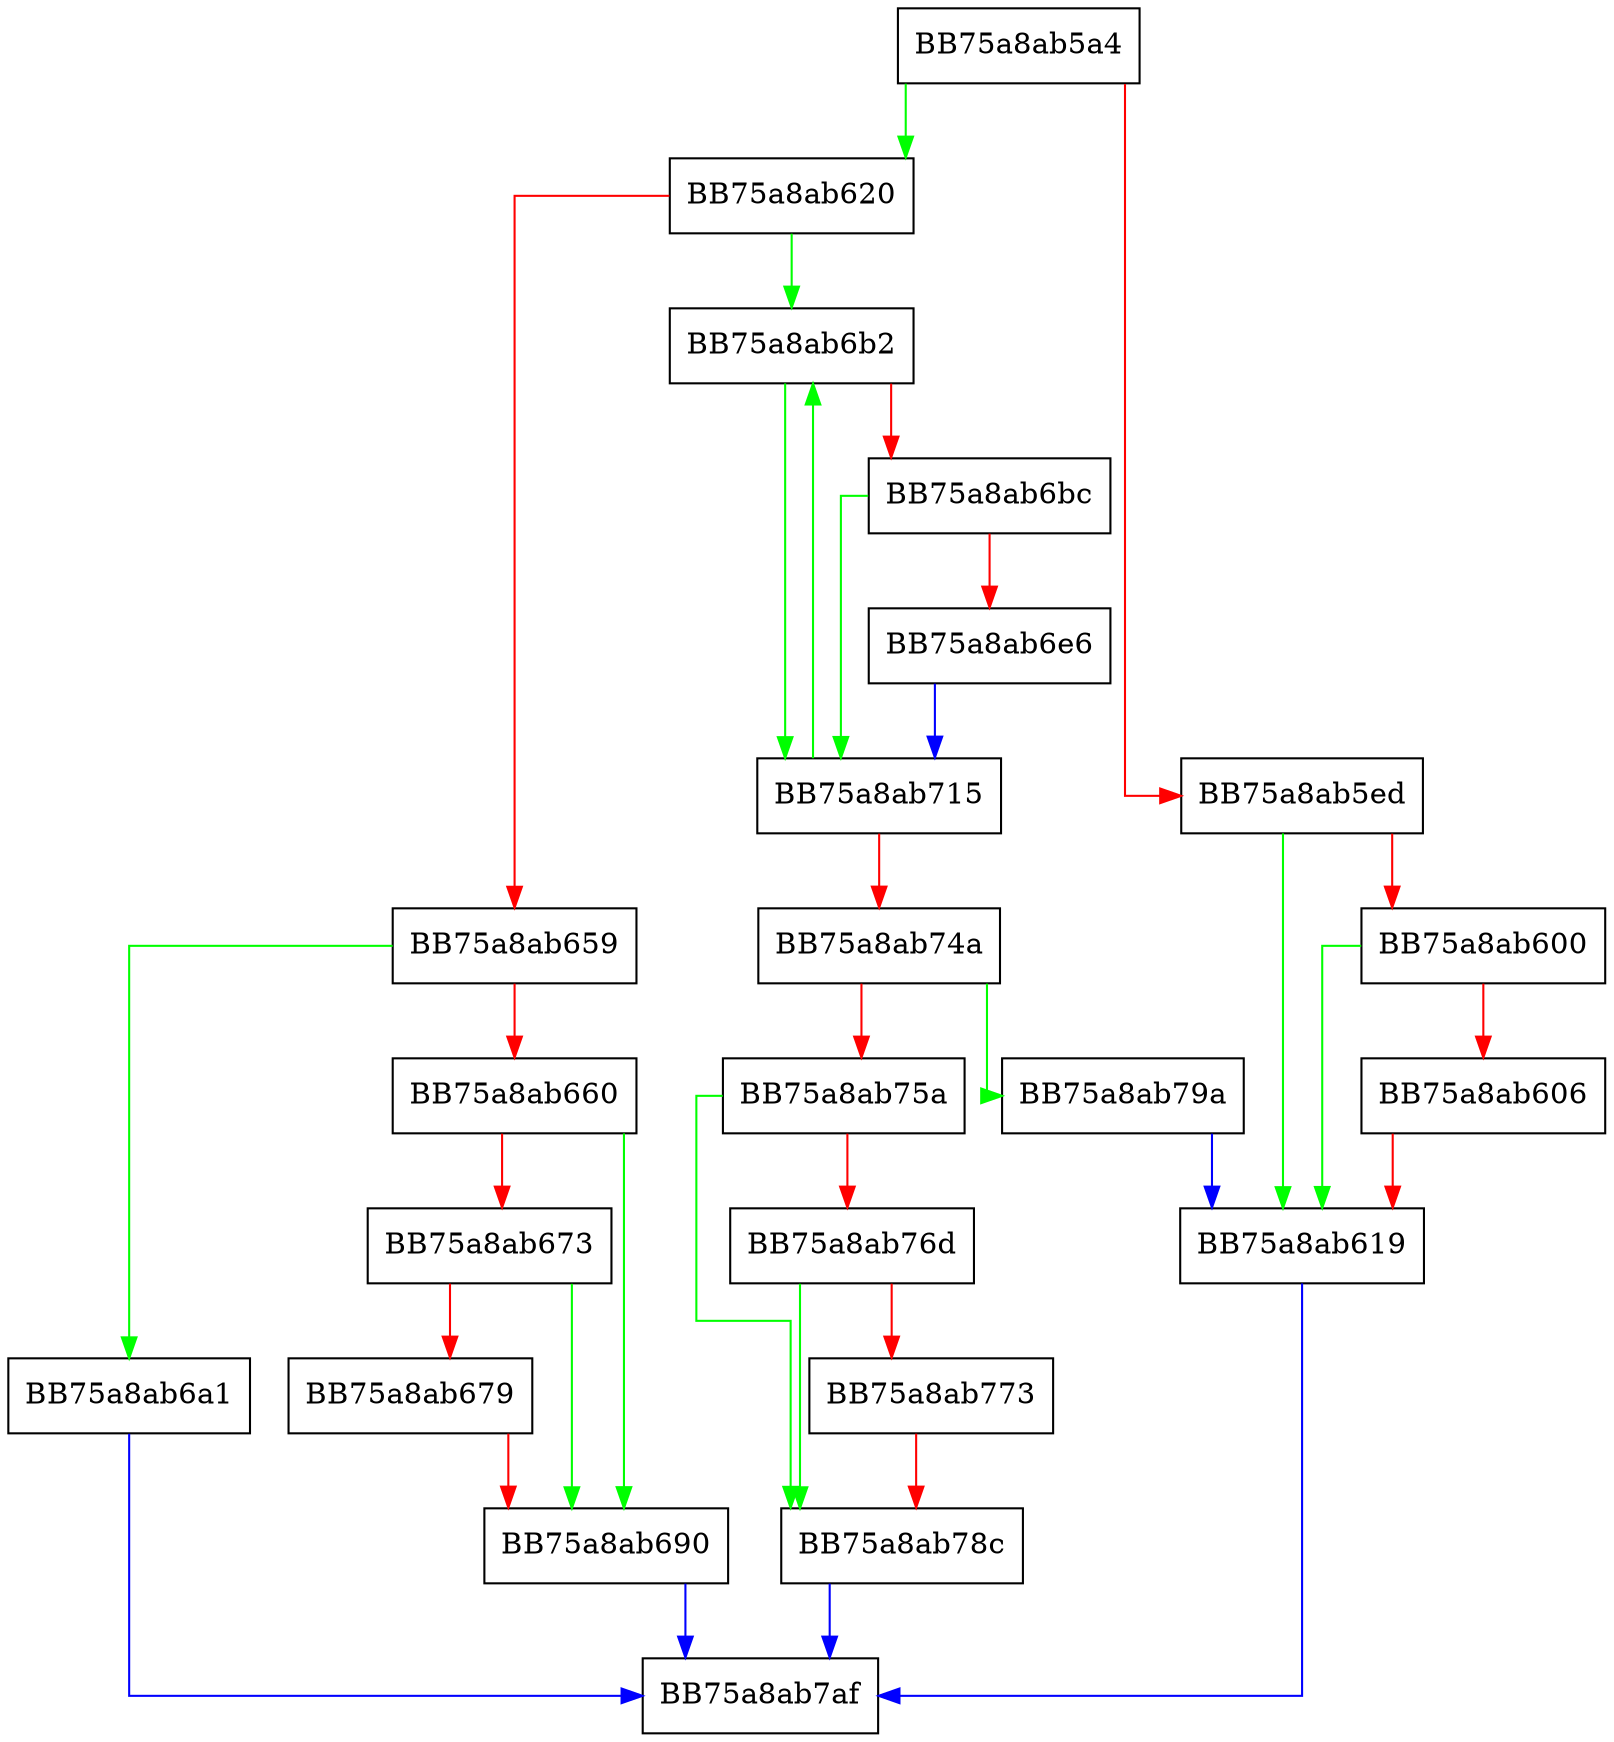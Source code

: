 digraph QueueFailedRemediationSubmissions {
  node [shape="box"];
  graph [splines=ortho];
  BB75a8ab5a4 -> BB75a8ab620 [color="green"];
  BB75a8ab5a4 -> BB75a8ab5ed [color="red"];
  BB75a8ab5ed -> BB75a8ab619 [color="green"];
  BB75a8ab5ed -> BB75a8ab600 [color="red"];
  BB75a8ab600 -> BB75a8ab619 [color="green"];
  BB75a8ab600 -> BB75a8ab606 [color="red"];
  BB75a8ab606 -> BB75a8ab619 [color="red"];
  BB75a8ab619 -> BB75a8ab7af [color="blue"];
  BB75a8ab620 -> BB75a8ab6b2 [color="green"];
  BB75a8ab620 -> BB75a8ab659 [color="red"];
  BB75a8ab659 -> BB75a8ab6a1 [color="green"];
  BB75a8ab659 -> BB75a8ab660 [color="red"];
  BB75a8ab660 -> BB75a8ab690 [color="green"];
  BB75a8ab660 -> BB75a8ab673 [color="red"];
  BB75a8ab673 -> BB75a8ab690 [color="green"];
  BB75a8ab673 -> BB75a8ab679 [color="red"];
  BB75a8ab679 -> BB75a8ab690 [color="red"];
  BB75a8ab690 -> BB75a8ab7af [color="blue"];
  BB75a8ab6a1 -> BB75a8ab7af [color="blue"];
  BB75a8ab6b2 -> BB75a8ab715 [color="green"];
  BB75a8ab6b2 -> BB75a8ab6bc [color="red"];
  BB75a8ab6bc -> BB75a8ab715 [color="green"];
  BB75a8ab6bc -> BB75a8ab6e6 [color="red"];
  BB75a8ab6e6 -> BB75a8ab715 [color="blue"];
  BB75a8ab715 -> BB75a8ab6b2 [color="green"];
  BB75a8ab715 -> BB75a8ab74a [color="red"];
  BB75a8ab74a -> BB75a8ab79a [color="green"];
  BB75a8ab74a -> BB75a8ab75a [color="red"];
  BB75a8ab75a -> BB75a8ab78c [color="green"];
  BB75a8ab75a -> BB75a8ab76d [color="red"];
  BB75a8ab76d -> BB75a8ab78c [color="green"];
  BB75a8ab76d -> BB75a8ab773 [color="red"];
  BB75a8ab773 -> BB75a8ab78c [color="red"];
  BB75a8ab78c -> BB75a8ab7af [color="blue"];
  BB75a8ab79a -> BB75a8ab619 [color="blue"];
}